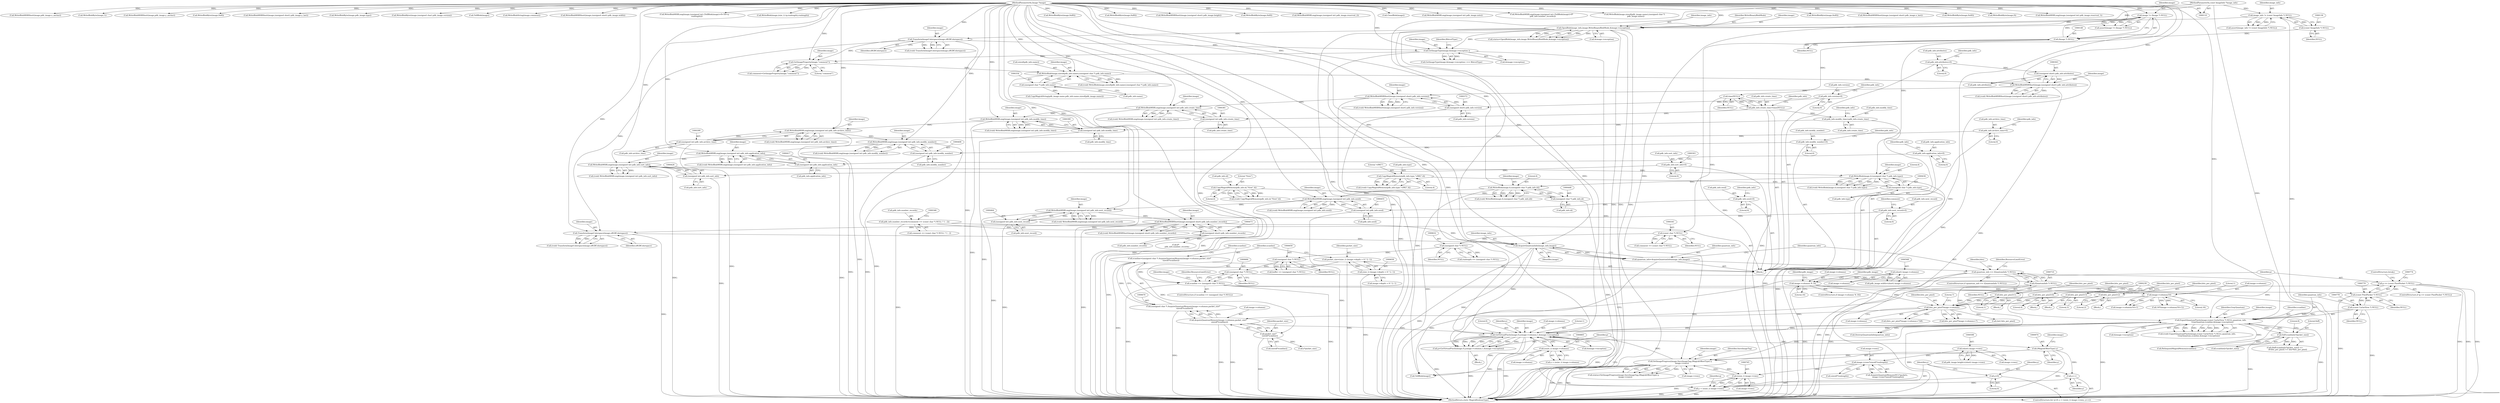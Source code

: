 digraph "0_ImageMagick_10b3823a7619ed22d42764733eb052c4159bc8c1_0@pointer" {
"1000767" [label="(Call,p == (const PixelPacket *) NULL)"];
"1000752" [label="(Call,p=GetVirtualPixels(image,0,y,image->columns,1,&image->exception))"];
"1000754" [label="(Call,GetVirtualPixels(image,0,y,image->columns,1,&image->exception))"];
"1000703" [label="(Call,AcquireQuantumInfo(image_info,image))"];
"1000173" [label="(Call,OpenBlob(image_info,image,WriteBinaryBlobMode,&image->exception))"];
"1000133" [label="(Call,image_info != (const ImageInfo *) NULL)"];
"1000111" [label="(MethodParameterIn,const ImageInfo *image_info)"];
"1000135" [label="(Call,(const ImageInfo *) NULL)"];
"1000145" [label="(Call,image != (Image *) NULL)"];
"1000112" [label="(MethodParameterIn,Image *image)"];
"1000147" [label="(Call,(Image *) NULL)"];
"1000698" [label="(Call,TransformImageColorspace(image,sRGBColorspace))"];
"1000470" [label="(Call,WriteBlobMSBShort(image,(unsigned short) pdb_info.number_records))"];
"1000461" [label="(Call,WriteBlobMSBLong(image,(unsigned int) pdb_info.next_record))"];
"1000452" [label="(Call,WriteBlobMSBLong(image,(unsigned int) pdb_info.seed))"];
"1000442" [label="(Call,WriteBlob(image,4,(unsigned char *) pdb_info.id))"];
"1000432" [label="(Call,WriteBlob(image,4,(unsigned char *) pdb_info.type))"];
"1000423" [label="(Call,WriteBlobMSBLong(image,(unsigned int) pdb_info.sort_info))"];
"1000414" [label="(Call,WriteBlobMSBLong(image,(unsigned int) pdb_info.application_info))"];
"1000405" [label="(Call,WriteBlobMSBLong(image,(unsigned int) pdb_info.modify_number))"];
"1000396" [label="(Call,WriteBlobMSBLong(image,(unsigned int) pdb_info.archive_time))"];
"1000387" [label="(Call,WriteBlobMSBLong(image,(unsigned int) pdb_info.modify_time))"];
"1000378" [label="(Call,WriteBlobMSBLong(image,(unsigned int) pdb_info.create_time))"];
"1000369" [label="(Call,WriteBlobMSBShort(image,(unsigned short) pdb_info.version))"];
"1000360" [label="(Call,WriteBlobMSBShort(image,(unsigned short) pdb_info.attributes))"];
"1000347" [label="(Call,WriteBlob(image,sizeof(pdb_info.name),(unsigned char *) pdb_info.name))"];
"1000330" [label="(Call,GetImageProperty(image,\"comment\"))"];
"1000200" [label="(Call,GetImageType(image,&image->exception ))"];
"1000189" [label="(Call,TransformImageColorspace(image,sRGBColorspace))"];
"1000353" [label="(Call,(unsigned char *) pdb_info.name)"];
"1000362" [label="(Call,(unsigned short) pdb_info.attributes)"];
"1000259" [label="(Call,pdb_info.attributes=0)"];
"1000371" [label="(Call,(unsigned short) pdb_info.version)"];
"1000264" [label="(Call,pdb_info.version=0)"];
"1000380" [label="(Call,(unsigned int) pdb_info.create_time)"];
"1000269" [label="(Call,pdb_info.create_time=time(NULL))"];
"1000273" [label="(Call,time(NULL))"];
"1000389" [label="(Call,(unsigned int) pdb_info.modify_time)"];
"1000275" [label="(Call,pdb_info.modify_time=pdb_info.create_time)"];
"1000398" [label="(Call,(unsigned int) pdb_info.archive_time)"];
"1000282" [label="(Call,pdb_info.archive_time=0)"];
"1000407" [label="(Call,(unsigned int) pdb_info.modify_number)"];
"1000287" [label="(Call,pdb_info.modify_number=0)"];
"1000416" [label="(Call,(unsigned int) pdb_info.application_info)"];
"1000292" [label="(Call,pdb_info.application_info=0)"];
"1000425" [label="(Call,(unsigned int) pdb_info.sort_info)"];
"1000297" [label="(Call,pdb_info.sort_info=0)"];
"1000435" [label="(Call,(unsigned char *) pdb_info.type)"];
"1000304" [label="(Call,CopyMagickMemory(pdb_info.type,\"vIMG\",4))"];
"1000445" [label="(Call,(unsigned char *) pdb_info.id)"];
"1000312" [label="(Call,CopyMagickMemory(pdb_info.id,\"View\",4))"];
"1000454" [label="(Call,(unsigned int) pdb_info.seed)"];
"1000318" [label="(Call,pdb_info.seed=0)"];
"1000463" [label="(Call,(unsigned int) pdb_info.next_record)"];
"1000323" [label="(Call,pdb_info.next_record=0)"];
"1000472" [label="(Call,(unsigned short) pdb_info.number_records)"];
"1000333" [label="(Call,pdb_info.number_records=(comment == (const char *) NULL ? 1 : 2))"];
"1000970" [label="(Call,SetImageProgress(image,SaveImageTag,(MagickOffsetType) y,\n      image->rows))"];
"1000775" [label="(Call,ExportQuantumPixels(image,(const CacheView *) NULL,quantum_info,\n      GrayQuantum,scanline,&image->exception))"];
"1000777" [label="(Call,(const CacheView *) NULL)"];
"1000769" [label="(Call,(const PixelPacket *) NULL)"];
"1000709" [label="(Call,(QuantumInfo *) NULL)"];
"1000683" [label="(Call,(unsigned char *) NULL)"];
"1000649" [label="(Call,(unsigned char *) NULL)"];
"1000631" [label="(Call,(unsigned char *) NULL)"];
"1000340" [label="(Call,(const char *) NULL)"];
"1000707" [label="(Call,quantum_info == (QuantumInfo *) NULL)"];
"1000701" [label="(Call,quantum_info=AcquireQuantumInfo(image_info,image))"];
"1000681" [label="(Call,scanline == (unsigned char *) NULL)"];
"1000667" [label="(Call,scanline=(unsigned char *) AcquireQuantumMemory(image->columns,packet_size*\n     sizeof(*scanline)))"];
"1000669" [label="(Call,(unsigned char *) AcquireQuantumMemory(image->columns,packet_size*\n     sizeof(*scanline)))"];
"1000671" [label="(Call,AcquireQuantumMemory(image->columns,packet_size*\n     sizeof(*scanline)))"];
"1000606" [label="(Call,bits_per_pixel*image->columns)"];
"1000208" [label="(Call,bits_per_pixel=1)"];
"1000235" [label="(Call,bits_per_pixel=4)"];
"1000230" [label="(Call,bits_per_pixel=3)"];
"1000219" [label="(Call,bits_per_pixel=2)"];
"1000587" [label="(Call,image->columns/16)"];
"1000573" [label="(Call,image->columns % 16)"];
"1000567" [label="(Call,(short) image->columns)"];
"1000675" [label="(Call,packet_size*\n     sizeof(*scanline))"];
"1000655" [label="(Call,packet_size=(size_t) (image->depth > 8 ? 2: 1))"];
"1000657" [label="(Call,(size_t) (image->depth > 8 ? 2: 1))"];
"1000816" [label="(Call,0xff-scanline[x*packet_size])"];
"1000973" [label="(Call,(MagickOffsetType) y)"];
"1000744" [label="(Call,(ssize_t) image->rows)"];
"1000621" [label="(Call,image->rows*sizeof(*runlength))"];
"1000597" [label="(Call,(short) image->rows)"];
"1000742" [label="(Call,y < (ssize_t) image->rows)"];
"1000749" [label="(Call,y++)"];
"1000739" [label="(Call,y=0)"];
"1000804" [label="(Call,(ssize_t) image->columns)"];
"1000432" [label="(Call,WriteBlob(image,4,(unsigned char *) pdb_info.type))"];
"1000700" [label="(Identifier,sRGBColorspace)"];
"1000433" [label="(Identifier,image)"];
"1000171" [label="(Call,status=OpenBlob(image_info,image,WriteBinaryBlobMode,&image->exception))"];
"1001076" [label="(Call,WriteBlobByte(image,0x80))"];
"1000588" [label="(Call,image->columns)"];
"1000693" [label="(Identifier,image)"];
"1000387" [label="(Call,WriteBlobMSBLong(image,(unsigned int) pdb_info.modify_time))"];
"1000355" [label="(Call,pdb_info.name)"];
"1000783" [label="(Call,&image->exception)"];
"1001005" [label="(Call,DestroyQuantumInfo(quantum_info))"];
"1000260" [label="(Call,pdb_info.attributes)"];
"1000297" [label="(Call,pdb_info.sort_info=0)"];
"1001016" [label="(Call,8*\n    pdb_info.number_records)"];
"1000820" [label="(Call,x*packet_size)"];
"1000200" [label="(Call,GetImageType(image,&image->exception ))"];
"1001033" [label="(Call,WriteBlobByte(image,0x80))"];
"1000647" [label="(Call,buffer == (unsigned char *) NULL)"];
"1001071" [label="(Call,WriteBlobByte(image,0x6f))"];
"1000815" [label="(Call,(0xff-scanline[x*packet_size]) >>\n          (8-bits_per_pixel) << bits*bits_per_pixel)"];
"1000977" [label="(Identifier,image)"];
"1000743" [label="(Identifier,y)"];
"1000758" [label="(Call,image->columns)"];
"1000274" [label="(Identifier,NULL)"];
"1001151" [label="(Call,WriteBlobMSBLong(image,(unsigned int) pdb_image.reserved_2))"];
"1000137" [label="(Identifier,NULL)"];
"1000629" [label="(Call,runlength == (unsigned char *) NULL)"];
"1000817" [label="(Literal,0xff)"];
"1000273" [label="(Call,time(NULL))"];
"1000435" [label="(Call,(unsigned char *) pdb_info.type)"];
"1000268" [label="(Literal,0)"];
"1000304" [label="(Call,CopyMagickMemory(pdb_info.type,\"vIMG\",4))"];
"1000270" [label="(Call,pdb_info.create_time)"];
"1000284" [label="(Identifier,pdb_info)"];
"1000286" [label="(Literal,0)"];
"1000772" [label="(ControlStructure,break;)"];
"1000376" [label="(Call,(void) WriteBlobMSBLong(image,(unsigned int) pdb_info.create_time))"];
"1000113" [label="(Block,)"];
"1000995" [label="(Call,RelinquishMagickMemory(scanline))"];
"1000236" [label="(Identifier,bits_per_pixel)"];
"1000677" [label="(Call,sizeof(*scanline))"];
"1000283" [label="(Call,pdb_info.archive_time)"];
"1000622" [label="(Call,image->rows)"];
"1000219" [label="(Call,bits_per_pixel=2)"];
"1000741" [label="(Literal,0)"];
"1000699" [label="(Identifier,image)"];
"1000294" [label="(Identifier,pdb_info)"];
"1000370" [label="(Identifier,image)"];
"1000698" [label="(Call,TransformImageColorspace(image,sRGBColorspace))"];
"1000229" [label="(Block,)"];
"1000373" [label="(Call,pdb_info.version)"];
"1000340" [label="(Call,(const char *) NULL)"];
"1000177" [label="(Call,&image->exception)"];
"1000607" [label="(Identifier,bits_per_pixel)"];
"1000231" [label="(Identifier,bits_per_pixel)"];
"1000617" [label="(Call,AcquireQuantumMemory(9UL*packets,\n    image->rows*sizeof(*runlength)))"];
"1000761" [label="(Literal,1)"];
"1001219" [label="(Call,CloseBlob(image))"];
"1000586" [label="(Call,image->columns/16+1)"];
"1000816" [label="(Call,0xff-scanline[x*packet_size])"];
"1000656" [label="(Identifier,packet_size)"];
"1000591" [label="(Literal,16)"];
"1000659" [label="(Call,image->depth > 8 ? 2: 1)"];
"1000208" [label="(Call,bits_per_pixel=1)"];
"1001009" [label="(Call,WriteBlobMSBLong(image,(unsigned int) (TellBlob(image)+8*\n    pdb_info.number_records)))"];
"1000276" [label="(Call,pdb_info.modify_time)"];
"1000232" [label="(Literal,3)"];
"1000282" [label="(Call,pdb_info.archive_time=0)"];
"1000753" [label="(Identifier,p)"];
"1000973" [label="(Call,(MagickOffsetType) y)"];
"1000358" [label="(Call,(void) WriteBlobMSBShort(image,(unsigned short) pdb_info.attributes))"];
"1000418" [label="(Call,pdb_info.application_info)"];
"1000463" [label="(Call,(unsigned int) pdb_info.next_record)"];
"1000771" [label="(Identifier,NULL)"];
"1000756" [label="(Literal,0)"];
"1000379" [label="(Identifier,image)"];
"1000468" [label="(Call,(void) WriteBlobMSBShort(image,(unsigned short) pdb_info.number_records))"];
"1000345" [label="(Call,(void) WriteBlob(image,sizeof(pdb_info.name),(unsigned char *) pdb_info.name))"];
"1000319" [label="(Call,pdb_info.seed)"];
"1000199" [label="(Call,GetImageType(image,&image->exception ) == BilevelType)"];
"1000230" [label="(Call,bits_per_pixel=3)"];
"1001086" [label="(Call,WriteBlob(image,sizeof(pdb_image.name),(unsigned char *)\n    pdb_image.name))"];
"1000781" [label="(Identifier,GrayQuantum)"];
"1001223" [label="(MethodReturn,static MagickBooleanType)"];
"1000569" [label="(Call,image->columns)"];
"1000605" [label="(Call,bits_per_pixel*image->columns+7)"];
"1001183" [label="(Call,WriteBlobMSBShort(image,(unsigned short) pdb_image.height))"];
"1000577" [label="(Literal,16)"];
"1000672" [label="(Call,image->columns)"];
"1000324" [label="(Call,pdb_info.next_record)"];
"1000621" [label="(Call,image->rows*sizeof(*runlength))"];
"1000687" [label="(Identifier,ResourceLimitError)"];
"1000400" [label="(Call,pdb_info.archive_time)"];
"1000327" [label="(Literal,0)"];
"1000440" [label="(Call,(void) WriteBlob(image,4,(unsigned char *) pdb_info.id))"];
"1000302" [label="(Call,(void) CopyMagickMemory(pdb_info.type,\"vIMG\",4))"];
"1000296" [label="(Literal,0)"];
"1001124" [label="(Call,WriteBlobMSBLong(image,(unsigned int) pdb_image.note))"];
"1000461" [label="(Call,WriteBlobMSBLong(image,(unsigned int) pdb_info.next_record))"];
"1000608" [label="(Call,image->columns)"];
"1000742" [label="(Call,y < (ssize_t) image->rows)"];
"1000221" [label="(Literal,2)"];
"1000187" [label="(Call,(void) TransformImageColorspace(image,sRGBColorspace))"];
"1000348" [label="(Identifier,image)"];
"1000968" [label="(Call,status=SetImageProgress(image,SaveImageTag,(MagickOffsetType) y,\n      image->rows))"];
"1001023" [label="(Call,WriteBlobByte(image,0x40))"];
"1000382" [label="(Call,pdb_info.create_time)"];
"1000174" [label="(Identifier,image_info)"];
"1000970" [label="(Call,SetImageProgress(image,SaveImageTag,(MagickOffsetType) y,\n      image->rows))"];
"1000234" [label="(Block,)"];
"1000318" [label="(Call,pdb_info.seed=0)"];
"1000972" [label="(Identifier,SaveImageTag)"];
"1000176" [label="(Identifier,WriteBinaryBlobMode)"];
"1000146" [label="(Identifier,image)"];
"1000708" [label="(Identifier,quantum_info)"];
"1000323" [label="(Call,pdb_info.next_record=0)"];
"1000414" [label="(Call,WriteBlobMSBLong(image,(unsigned int) pdb_info.application_info))"];
"1000474" [label="(Call,pdb_info.number_records)"];
"1000342" [label="(Identifier,NULL)"];
"1000633" [label="(Identifier,NULL)"];
"1000775" [label="(Call,ExportQuantumPixels(image,(const CacheView *) NULL,quantum_info,\n      GrayQuantum,scanline,&image->exception))"];
"1000773" [label="(Call,(void) ExportQuantumPixels(image,(const CacheView *) NULL,quantum_info,\n      GrayQuantum,scanline,&image->exception))"];
"1001133" [label="(Call,WriteBlobMSBShort(image,(unsigned short) pdb_image.x_last))"];
"1000360" [label="(Call,WriteBlobMSBShort(image,(unsigned short) pdb_info.attributes))"];
"1000777" [label="(Call,(const CacheView *) NULL)"];
"1000757" [label="(Identifier,y)"];
"1000416" [label="(Call,(unsigned int) pdb_info.application_info)"];
"1000173" [label="(Call,OpenBlob(image_info,image,WriteBinaryBlobMode,&image->exception))"];
"1000437" [label="(Call,pdb_info.type)"];
"1000299" [label="(Identifier,pdb_info)"];
"1000235" [label="(Call,bits_per_pixel=4)"];
"1000425" [label="(Call,(unsigned int) pdb_info.sort_info)"];
"1000739" [label="(Call,y=0)"];
"1000347" [label="(Call,WriteBlob(image,sizeof(pdb_info.name),(unsigned char *) pdb_info.name))"];
"1001014" [label="(Call,TellBlob(image))"];
"1000472" [label="(Call,(unsigned short) pdb_info.number_records)"];
"1000682" [label="(Identifier,scanline)"];
"1000389" [label="(Call,(unsigned int) pdb_info.modify_time)"];
"1000755" [label="(Identifier,image)"];
"1000316" [label="(Literal,\"View\")"];
"1001066" [label="(Call,WriteBlobByte(image,0x40))"];
"1000685" [label="(Identifier,NULL)"];
"1000430" [label="(Call,(void) WriteBlob(image,4,(unsigned char *) pdb_info.type))"];
"1000804" [label="(Call,(ssize_t) image->columns)"];
"1000572" [label="(ControlStructure,if (image->columns % 16))"];
"1001038" [label="(Call,WriteBlobByte(image,0))"];
"1000364" [label="(Call,pdb_info.attributes)"];
"1000669" [label="(Call,(unsigned char *) AcquireQuantumMemory(image->columns,packet_size*\n     sizeof(*scanline)))"];
"1000818" [label="(Call,scanline[x*packet_size])"];
"1000453" [label="(Identifier,image)"];
"1000444" [label="(Literal,4)"];
"1001115" [label="(Call,WriteBlobMSBLong(image,(unsigned int) pdb_image.reserved_1))"];
"1000398" [label="(Call,(unsigned int) pdb_info.archive_time)"];
"1000279" [label="(Call,pdb_info.create_time)"];
"1000298" [label="(Call,pdb_info.sort_info)"];
"1000702" [label="(Identifier,quantum_info)"];
"1000604" [label="(Call,(bits_per_pixel*image->columns+7)/8)"];
"1000459" [label="(Call,(void) WriteBlobMSBLong(image,(unsigned int) pdb_info.next_record))"];
"1000369" [label="(Call,WriteBlobMSBShort(image,(unsigned short) pdb_info.version))"];
"1000207" [label="(Block,)"];
"1000403" [label="(Call,(void) WriteBlobMSBLong(image,(unsigned int) pdb_info.modify_number))"];
"1000308" [label="(Literal,\"vIMG\")"];
"1000149" [label="(Identifier,NULL)"];
"1000201" [label="(Identifier,image)"];
"1000291" [label="(Literal,0)"];
"1000574" [label="(Call,image->columns)"];
"1000442" [label="(Call,WriteBlob(image,4,(unsigned char *) pdb_info.id))"];
"1000190" [label="(Identifier,image)"];
"1000767" [label="(Call,p == (const PixelPacket *) NULL)"];
"1000191" [label="(Identifier,sRGBColorspace)"];
"1000133" [label="(Call,image_info != (const ImageInfo *) NULL)"];
"1000749" [label="(Call,y++)"];
"1000333" [label="(Call,pdb_info.number_records=(comment == (const char *) NULL ? 1 : 2))"];
"1000683" [label="(Call,(unsigned char *) NULL)"];
"1001160" [label="(Call,WriteBlobMSBShort(image,pdb_image.x_anchor))"];
"1000202" [label="(Call,&image->exception)"];
"1000277" [label="(Identifier,pdb_info)"];
"1000330" [label="(Call,GetImageProperty(image,\"comment\"))"];
"1000825" [label="(Literal,8)"];
"1001081" [label="(Call,WriteBlobByte(image,1))"];
"1000415" [label="(Identifier,image)"];
"1000406" [label="(Identifier,image)"];
"1000218" [label="(Block,)"];
"1001167" [label="(Call,WriteBlobMSBShort(image,pdb_image.y_anchor))"];
"1000301" [label="(Literal,0)"];
"1000611" [label="(Literal,7)"];
"1000328" [label="(Call,comment=GetImageProperty(image,\"comment\"))"];
"1000405" [label="(Call,WriteBlobMSBLong(image,(unsigned int) pdb_info.modify_number))"];
"1001028" [label="(Call,WriteBlobByte(image,0x6f))"];
"1000409" [label="(Call,pdb_info.modify_number)"];
"1000573" [label="(Call,image->columns % 16)"];
"1000971" [label="(Identifier,image)"];
"1000744" [label="(Call,(ssize_t) image->rows)"];
"1000592" [label="(Literal,1)"];
"1000362" [label="(Call,(unsigned short) pdb_info.attributes)"];
"1000716" [label="(Identifier,bits)"];
"1000751" [label="(Block,)"];
"1000696" [label="(Call,(void) TransformImageColorspace(image,sRGBColorspace))"];
"1000676" [label="(Identifier,packet_size)"];
"1000766" [label="(ControlStructure,if (p == (const PixelPacket *) NULL))"];
"1000380" [label="(Call,(unsigned int) pdb_info.create_time)"];
"1000657" [label="(Call,(size_t) (image->depth > 8 ? 2: 1))"];
"1000597" [label="(Call,(short) image->rows)"];
"1001142" [label="(Call,WriteBlobMSBShort(image,(unsigned short) pdb_image.y_last))"];
"1000704" [label="(Identifier,image_info)"];
"1000367" [label="(Call,(void) WriteBlobMSBShort(image,(unsigned short) pdb_info.version))"];
"1000371" [label="(Call,(unsigned short) pdb_info.version)"];
"1000331" [label="(Identifier,image)"];
"1000975" [label="(Identifier,y)"];
"1000720" [label="(Call,(int) bits_per_pixel)"];
"1000470" [label="(Call,WriteBlobMSBShort(image,(unsigned short) pdb_info.number_records))"];
"1000134" [label="(Identifier,image_info)"];
"1000259" [label="(Call,pdb_info.attributes=0)"];
"1001108" [label="(Call,WriteBlobByte(image,pdb_image.type))"];
"1000385" [label="(Call,(void) WriteBlobMSBLong(image,(unsigned int) pdb_info.modify_time))"];
"1000322" [label="(Literal,0)"];
"1001099" [label="(Call,WriteBlobByte(image,(unsigned char) pdb_image.version))"];
"1000447" [label="(Call,pdb_info.id)"];
"1000265" [label="(Call,pdb_info.version)"];
"1000580" [label="(Identifier,pdb_image)"];
"1000421" [label="(Call,(void) WriteBlobMSBLong(image,(unsigned int) pdb_info.sort_info))"];
"1000976" [label="(Call,image->rows)"];
"1000394" [label="(Call,(void) WriteBlobMSBLong(image,(unsigned int) pdb_info.archive_time))"];
"1000443" [label="(Identifier,image)"];
"1000750" [label="(Identifier,y)"];
"1000706" [label="(ControlStructure,if (quantum_info == (QuantumInfo *) NULL))"];
"1000779" [label="(Identifier,NULL)"];
"1000412" [label="(Call,(void) WriteBlobMSBLong(image,(unsigned int) pdb_info.application_info))"];
"1000332" [label="(Literal,\"comment\")"];
"1000667" [label="(Call,scanline=(unsigned char *) AcquireQuantumMemory(image->columns,packet_size*\n     sizeof(*scanline)))"];
"1000112" [label="(MethodParameterIn,Image *image)"];
"1000705" [label="(Identifier,image)"];
"1000595" [label="(Identifier,pdb_image)"];
"1000424" [label="(Identifier,image)"];
"1000391" [label="(Call,pdb_info.modify_time)"];
"1000397" [label="(Identifier,image)"];
"1000111" [label="(MethodParameterIn,const ImageInfo *image_info)"];
"1000206" [label="(Identifier,BilevelType)"];
"1000135" [label="(Call,(const ImageInfo *) NULL)"];
"1000325" [label="(Identifier,pdb_info)"];
"1000456" [label="(Call,pdb_info.seed)"];
"1000651" [label="(Identifier,NULL)"];
"1000312" [label="(Call,CopyMagickMemory(pdb_info.id,\"View\",4))"];
"1000985" [label="(Identifier,q)"];
"1000462" [label="(Identifier,image)"];
"1000317" [label="(Literal,4)"];
"1000806" [label="(Call,image->columns)"];
"1001055" [label="(Call,TellBlob(image))"];
"1000264" [label="(Call,pdb_info.version=0)"];
"1000746" [label="(Call,image->rows)"];
"1000655" [label="(Call,packet_size=(size_t) (image->depth > 8 ? 2: 1))"];
"1000407" [label="(Call,(unsigned int) pdb_info.modify_number)"];
"1000310" [label="(Call,(void) CopyMagickMemory(pdb_info.id,\"View\",4))"];
"1000711" [label="(Identifier,NULL)"];
"1000709" [label="(Call,(QuantumInfo *) NULL)"];
"1000263" [label="(Literal,0)"];
"1000220" [label="(Identifier,bits_per_pixel)"];
"1000625" [label="(Call,sizeof(*runlength))"];
"1000802" [label="(Call,x < (ssize_t) image->columns)"];
"1000776" [label="(Identifier,image)"];
"1000649" [label="(Call,(unsigned char *) NULL)"];
"1000287" [label="(Call,pdb_info.modify_number=0)"];
"1000606" [label="(Call,bits_per_pixel*image->columns)"];
"1000353" [label="(Call,(unsigned char *) pdb_info.name)"];
"1000782" [label="(Identifier,scanline)"];
"1000269" [label="(Call,pdb_info.create_time=time(NULL))"];
"1000479" [label="(Call,CopyMagickString(pdb_image.name,pdb_info.name,sizeof(pdb_image.name)))"];
"1000780" [label="(Identifier,quantum_info)"];
"1000210" [label="(Literal,1)"];
"1000454" [label="(Call,(unsigned int) pdb_info.seed)"];
"1000338" [label="(Call,comment == (const char *) NULL)"];
"1001214" [label="(Call,WriteBlobString(image,comment))"];
"1000668" [label="(Identifier,scanline)"];
"1000434" [label="(Literal,4)"];
"1000584" [label="(Call,16*(image->columns/16+1))"];
"1000471" [label="(Identifier,image)"];
"1000427" [label="(Call,pdb_info.sort_info)"];
"1000361" [label="(Identifier,image)"];
"1000288" [label="(Call,pdb_info.modify_number)"];
"1000452" [label="(Call,WriteBlobMSBLong(image,(unsigned int) pdb_info.seed))"];
"1000147" [label="(Call,(Image *) NULL)"];
"1000450" [label="(Call,(void) WriteBlobMSBLong(image,(unsigned int) pdb_info.seed))"];
"1000349" [label="(Call,sizeof(pdb_info.name))"];
"1000175" [label="(Identifier,image)"];
"1001174" [label="(Call,WriteBlobMSBShort(image,(unsigned short) pdb_image.width))"];
"1000563" [label="(Call,pdb_image.width=(short) image->columns)"];
"1000762" [label="(Call,&image->exception)"];
"1000266" [label="(Identifier,pdb_info)"];
"1000292" [label="(Call,pdb_info.application_info=0)"];
"1000754" [label="(Call,GetVirtualPixels(image,0,y,image->columns,1,&image->exception))"];
"1000275" [label="(Call,pdb_info.modify_time=pdb_info.create_time)"];
"1000713" [label="(Identifier,ResourceLimitError)"];
"1000337" [label="(Call,comment == (const char *) NULL ? 1 : 2)"];
"1000680" [label="(ControlStructure,if (scanline == (unsigned char *) NULL))"];
"1000768" [label="(Identifier,p)"];
"1000423" [label="(Call,WriteBlobMSBLong(image,(unsigned int) pdb_info.sort_info))"];
"1000334" [label="(Call,pdb_info.number_records)"];
"1000309" [label="(Literal,4)"];
"1000144" [label="(Call,assert(image != (Image *) NULL))"];
"1000587" [label="(Call,image->columns/16)"];
"1000740" [label="(Identifier,y)"];
"1000289" [label="(Identifier,pdb_info)"];
"1000305" [label="(Call,pdb_info.type)"];
"1000752" [label="(Call,p=GetVirtualPixels(image,0,y,image->columns,1,&image->exception))"];
"1001050" [label="(Call,WriteBlobMSBLong(image,(unsigned int) (TellBlob(image)+8+58+q-\n        runlength)))"];
"1000132" [label="(Call,assert(image_info != (const ImageInfo *) NULL))"];
"1000769" [label="(Call,(const PixelPacket *) NULL)"];
"1000707" [label="(Call,quantum_info == (QuantumInfo *) NULL)"];
"1000271" [label="(Identifier,pdb_info)"];
"1000593" [label="(Call,pdb_image.height=(short) image->rows)"];
"1000703" [label="(Call,AcquireQuantumInfo(image_info,image))"];
"1000209" [label="(Identifier,bits_per_pixel)"];
"1000237" [label="(Literal,4)"];
"1000445" [label="(Call,(unsigned char *) pdb_info.id)"];
"1000145" [label="(Call,image != (Image *) NULL)"];
"1000631" [label="(Call,(unsigned char *) NULL)"];
"1000465" [label="(Call,pdb_info.next_record)"];
"1000681" [label="(Call,scanline == (unsigned char *) NULL)"];
"1000599" [label="(Call,image->rows)"];
"1000567" [label="(Call,(short) image->columns)"];
"1000329" [label="(Identifier,comment)"];
"1000189" [label="(Call,TransformImageColorspace(image,sRGBColorspace))"];
"1001192" [label="(Call,WriteBlob(image,(size_t) (q-runlength),runlength))"];
"1000396" [label="(Call,WriteBlobMSBLong(image,(unsigned int) pdb_info.archive_time))"];
"1000388" [label="(Identifier,image)"];
"1000313" [label="(Call,pdb_info.id)"];
"1000671" [label="(Call,AcquireQuantumMemory(image->columns,packet_size*\n     sizeof(*scanline)))"];
"1000293" [label="(Call,pdb_info.application_info)"];
"1000378" [label="(Call,WriteBlobMSBLong(image,(unsigned int) pdb_info.create_time))"];
"1000701" [label="(Call,quantum_info=AcquireQuantumInfo(image_info,image))"];
"1000738" [label="(ControlStructure,for (y=0; y < (ssize_t) image->rows; y++))"];
"1000675" [label="(Call,packet_size*\n     sizeof(*scanline))"];
"1000767" -> "1000766"  [label="AST: "];
"1000767" -> "1000769"  [label="CFG: "];
"1000768" -> "1000767"  [label="AST: "];
"1000769" -> "1000767"  [label="AST: "];
"1000772" -> "1000767"  [label="CFG: "];
"1000774" -> "1000767"  [label="CFG: "];
"1000767" -> "1001223"  [label="DDG: "];
"1000767" -> "1001223"  [label="DDG: "];
"1000767" -> "1001223"  [label="DDG: "];
"1000752" -> "1000767"  [label="DDG: "];
"1000769" -> "1000767"  [label="DDG: "];
"1000752" -> "1000751"  [label="AST: "];
"1000752" -> "1000754"  [label="CFG: "];
"1000753" -> "1000752"  [label="AST: "];
"1000754" -> "1000752"  [label="AST: "];
"1000768" -> "1000752"  [label="CFG: "];
"1000752" -> "1001223"  [label="DDG: "];
"1000754" -> "1000752"  [label="DDG: "];
"1000754" -> "1000752"  [label="DDG: "];
"1000754" -> "1000752"  [label="DDG: "];
"1000754" -> "1000752"  [label="DDG: "];
"1000754" -> "1000752"  [label="DDG: "];
"1000754" -> "1000752"  [label="DDG: "];
"1000754" -> "1000762"  [label="CFG: "];
"1000755" -> "1000754"  [label="AST: "];
"1000756" -> "1000754"  [label="AST: "];
"1000757" -> "1000754"  [label="AST: "];
"1000758" -> "1000754"  [label="AST: "];
"1000761" -> "1000754"  [label="AST: "];
"1000762" -> "1000754"  [label="AST: "];
"1000754" -> "1001223"  [label="DDG: "];
"1000754" -> "1001223"  [label="DDG: "];
"1000754" -> "1001223"  [label="DDG: "];
"1000703" -> "1000754"  [label="DDG: "];
"1000970" -> "1000754"  [label="DDG: "];
"1000112" -> "1000754"  [label="DDG: "];
"1000742" -> "1000754"  [label="DDG: "];
"1000804" -> "1000754"  [label="DDG: "];
"1000671" -> "1000754"  [label="DDG: "];
"1000775" -> "1000754"  [label="DDG: "];
"1000173" -> "1000754"  [label="DDG: "];
"1000200" -> "1000754"  [label="DDG: "];
"1000754" -> "1000775"  [label="DDG: "];
"1000754" -> "1000775"  [label="DDG: "];
"1000754" -> "1000804"  [label="DDG: "];
"1000754" -> "1000973"  [label="DDG: "];
"1000754" -> "1001014"  [label="DDG: "];
"1000703" -> "1000701"  [label="AST: "];
"1000703" -> "1000705"  [label="CFG: "];
"1000704" -> "1000703"  [label="AST: "];
"1000705" -> "1000703"  [label="AST: "];
"1000701" -> "1000703"  [label="CFG: "];
"1000703" -> "1001223"  [label="DDG: "];
"1000703" -> "1000701"  [label="DDG: "];
"1000703" -> "1000701"  [label="DDG: "];
"1000173" -> "1000703"  [label="DDG: "];
"1000111" -> "1000703"  [label="DDG: "];
"1000698" -> "1000703"  [label="DDG: "];
"1000470" -> "1000703"  [label="DDG: "];
"1000112" -> "1000703"  [label="DDG: "];
"1000703" -> "1001014"  [label="DDG: "];
"1000173" -> "1000171"  [label="AST: "];
"1000173" -> "1000177"  [label="CFG: "];
"1000174" -> "1000173"  [label="AST: "];
"1000175" -> "1000173"  [label="AST: "];
"1000176" -> "1000173"  [label="AST: "];
"1000177" -> "1000173"  [label="AST: "];
"1000171" -> "1000173"  [label="CFG: "];
"1000173" -> "1001223"  [label="DDG: "];
"1000173" -> "1001223"  [label="DDG: "];
"1000173" -> "1001223"  [label="DDG: "];
"1000173" -> "1001223"  [label="DDG: "];
"1000173" -> "1000171"  [label="DDG: "];
"1000173" -> "1000171"  [label="DDG: "];
"1000173" -> "1000171"  [label="DDG: "];
"1000173" -> "1000171"  [label="DDG: "];
"1000133" -> "1000173"  [label="DDG: "];
"1000111" -> "1000173"  [label="DDG: "];
"1000145" -> "1000173"  [label="DDG: "];
"1000112" -> "1000173"  [label="DDG: "];
"1000173" -> "1000189"  [label="DDG: "];
"1000173" -> "1000200"  [label="DDG: "];
"1000133" -> "1000132"  [label="AST: "];
"1000133" -> "1000135"  [label="CFG: "];
"1000134" -> "1000133"  [label="AST: "];
"1000135" -> "1000133"  [label="AST: "];
"1000132" -> "1000133"  [label="CFG: "];
"1000133" -> "1001223"  [label="DDG: "];
"1000133" -> "1000132"  [label="DDG: "];
"1000133" -> "1000132"  [label="DDG: "];
"1000111" -> "1000133"  [label="DDG: "];
"1000135" -> "1000133"  [label="DDG: "];
"1000111" -> "1000110"  [label="AST: "];
"1000111" -> "1001223"  [label="DDG: "];
"1000135" -> "1000137"  [label="CFG: "];
"1000136" -> "1000135"  [label="AST: "];
"1000137" -> "1000135"  [label="AST: "];
"1000135" -> "1000147"  [label="DDG: "];
"1000145" -> "1000144"  [label="AST: "];
"1000145" -> "1000147"  [label="CFG: "];
"1000146" -> "1000145"  [label="AST: "];
"1000147" -> "1000145"  [label="AST: "];
"1000144" -> "1000145"  [label="CFG: "];
"1000145" -> "1001223"  [label="DDG: "];
"1000145" -> "1000144"  [label="DDG: "];
"1000145" -> "1000144"  [label="DDG: "];
"1000112" -> "1000145"  [label="DDG: "];
"1000147" -> "1000145"  [label="DDG: "];
"1000112" -> "1000110"  [label="AST: "];
"1000112" -> "1001223"  [label="DDG: "];
"1000112" -> "1000189"  [label="DDG: "];
"1000112" -> "1000200"  [label="DDG: "];
"1000112" -> "1000330"  [label="DDG: "];
"1000112" -> "1000347"  [label="DDG: "];
"1000112" -> "1000360"  [label="DDG: "];
"1000112" -> "1000369"  [label="DDG: "];
"1000112" -> "1000378"  [label="DDG: "];
"1000112" -> "1000387"  [label="DDG: "];
"1000112" -> "1000396"  [label="DDG: "];
"1000112" -> "1000405"  [label="DDG: "];
"1000112" -> "1000414"  [label="DDG: "];
"1000112" -> "1000423"  [label="DDG: "];
"1000112" -> "1000432"  [label="DDG: "];
"1000112" -> "1000442"  [label="DDG: "];
"1000112" -> "1000452"  [label="DDG: "];
"1000112" -> "1000461"  [label="DDG: "];
"1000112" -> "1000470"  [label="DDG: "];
"1000112" -> "1000698"  [label="DDG: "];
"1000112" -> "1000775"  [label="DDG: "];
"1000112" -> "1000970"  [label="DDG: "];
"1000112" -> "1001009"  [label="DDG: "];
"1000112" -> "1001014"  [label="DDG: "];
"1000112" -> "1001023"  [label="DDG: "];
"1000112" -> "1001028"  [label="DDG: "];
"1000112" -> "1001033"  [label="DDG: "];
"1000112" -> "1001038"  [label="DDG: "];
"1000112" -> "1001050"  [label="DDG: "];
"1000112" -> "1001055"  [label="DDG: "];
"1000112" -> "1001066"  [label="DDG: "];
"1000112" -> "1001071"  [label="DDG: "];
"1000112" -> "1001076"  [label="DDG: "];
"1000112" -> "1001081"  [label="DDG: "];
"1000112" -> "1001086"  [label="DDG: "];
"1000112" -> "1001099"  [label="DDG: "];
"1000112" -> "1001108"  [label="DDG: "];
"1000112" -> "1001115"  [label="DDG: "];
"1000112" -> "1001124"  [label="DDG: "];
"1000112" -> "1001133"  [label="DDG: "];
"1000112" -> "1001142"  [label="DDG: "];
"1000112" -> "1001151"  [label="DDG: "];
"1000112" -> "1001160"  [label="DDG: "];
"1000112" -> "1001167"  [label="DDG: "];
"1000112" -> "1001174"  [label="DDG: "];
"1000112" -> "1001183"  [label="DDG: "];
"1000112" -> "1001192"  [label="DDG: "];
"1000112" -> "1001214"  [label="DDG: "];
"1000112" -> "1001219"  [label="DDG: "];
"1000147" -> "1000149"  [label="CFG: "];
"1000148" -> "1000147"  [label="AST: "];
"1000149" -> "1000147"  [label="AST: "];
"1000147" -> "1001223"  [label="DDG: "];
"1000147" -> "1000273"  [label="DDG: "];
"1000698" -> "1000696"  [label="AST: "];
"1000698" -> "1000700"  [label="CFG: "];
"1000699" -> "1000698"  [label="AST: "];
"1000700" -> "1000698"  [label="AST: "];
"1000696" -> "1000698"  [label="CFG: "];
"1000698" -> "1001223"  [label="DDG: "];
"1000698" -> "1000696"  [label="DDG: "];
"1000698" -> "1000696"  [label="DDG: "];
"1000470" -> "1000698"  [label="DDG: "];
"1000189" -> "1000698"  [label="DDG: "];
"1000470" -> "1000468"  [label="AST: "];
"1000470" -> "1000472"  [label="CFG: "];
"1000471" -> "1000470"  [label="AST: "];
"1000472" -> "1000470"  [label="AST: "];
"1000468" -> "1000470"  [label="CFG: "];
"1000470" -> "1001223"  [label="DDG: "];
"1000470" -> "1000468"  [label="DDG: "];
"1000470" -> "1000468"  [label="DDG: "];
"1000461" -> "1000470"  [label="DDG: "];
"1000472" -> "1000470"  [label="DDG: "];
"1000461" -> "1000459"  [label="AST: "];
"1000461" -> "1000463"  [label="CFG: "];
"1000462" -> "1000461"  [label="AST: "];
"1000463" -> "1000461"  [label="AST: "];
"1000459" -> "1000461"  [label="CFG: "];
"1000461" -> "1001223"  [label="DDG: "];
"1000461" -> "1000459"  [label="DDG: "];
"1000461" -> "1000459"  [label="DDG: "];
"1000452" -> "1000461"  [label="DDG: "];
"1000463" -> "1000461"  [label="DDG: "];
"1000452" -> "1000450"  [label="AST: "];
"1000452" -> "1000454"  [label="CFG: "];
"1000453" -> "1000452"  [label="AST: "];
"1000454" -> "1000452"  [label="AST: "];
"1000450" -> "1000452"  [label="CFG: "];
"1000452" -> "1001223"  [label="DDG: "];
"1000452" -> "1000450"  [label="DDG: "];
"1000452" -> "1000450"  [label="DDG: "];
"1000442" -> "1000452"  [label="DDG: "];
"1000454" -> "1000452"  [label="DDG: "];
"1000442" -> "1000440"  [label="AST: "];
"1000442" -> "1000445"  [label="CFG: "];
"1000443" -> "1000442"  [label="AST: "];
"1000444" -> "1000442"  [label="AST: "];
"1000445" -> "1000442"  [label="AST: "];
"1000440" -> "1000442"  [label="CFG: "];
"1000442" -> "1001223"  [label="DDG: "];
"1000442" -> "1000440"  [label="DDG: "];
"1000442" -> "1000440"  [label="DDG: "];
"1000442" -> "1000440"  [label="DDG: "];
"1000432" -> "1000442"  [label="DDG: "];
"1000445" -> "1000442"  [label="DDG: "];
"1000432" -> "1000430"  [label="AST: "];
"1000432" -> "1000435"  [label="CFG: "];
"1000433" -> "1000432"  [label="AST: "];
"1000434" -> "1000432"  [label="AST: "];
"1000435" -> "1000432"  [label="AST: "];
"1000430" -> "1000432"  [label="CFG: "];
"1000432" -> "1001223"  [label="DDG: "];
"1000432" -> "1000430"  [label="DDG: "];
"1000432" -> "1000430"  [label="DDG: "];
"1000432" -> "1000430"  [label="DDG: "];
"1000423" -> "1000432"  [label="DDG: "];
"1000435" -> "1000432"  [label="DDG: "];
"1000423" -> "1000421"  [label="AST: "];
"1000423" -> "1000425"  [label="CFG: "];
"1000424" -> "1000423"  [label="AST: "];
"1000425" -> "1000423"  [label="AST: "];
"1000421" -> "1000423"  [label="CFG: "];
"1000423" -> "1001223"  [label="DDG: "];
"1000423" -> "1000421"  [label="DDG: "];
"1000423" -> "1000421"  [label="DDG: "];
"1000414" -> "1000423"  [label="DDG: "];
"1000425" -> "1000423"  [label="DDG: "];
"1000414" -> "1000412"  [label="AST: "];
"1000414" -> "1000416"  [label="CFG: "];
"1000415" -> "1000414"  [label="AST: "];
"1000416" -> "1000414"  [label="AST: "];
"1000412" -> "1000414"  [label="CFG: "];
"1000414" -> "1001223"  [label="DDG: "];
"1000414" -> "1000412"  [label="DDG: "];
"1000414" -> "1000412"  [label="DDG: "];
"1000405" -> "1000414"  [label="DDG: "];
"1000416" -> "1000414"  [label="DDG: "];
"1000405" -> "1000403"  [label="AST: "];
"1000405" -> "1000407"  [label="CFG: "];
"1000406" -> "1000405"  [label="AST: "];
"1000407" -> "1000405"  [label="AST: "];
"1000403" -> "1000405"  [label="CFG: "];
"1000405" -> "1001223"  [label="DDG: "];
"1000405" -> "1000403"  [label="DDG: "];
"1000405" -> "1000403"  [label="DDG: "];
"1000396" -> "1000405"  [label="DDG: "];
"1000407" -> "1000405"  [label="DDG: "];
"1000396" -> "1000394"  [label="AST: "];
"1000396" -> "1000398"  [label="CFG: "];
"1000397" -> "1000396"  [label="AST: "];
"1000398" -> "1000396"  [label="AST: "];
"1000394" -> "1000396"  [label="CFG: "];
"1000396" -> "1001223"  [label="DDG: "];
"1000396" -> "1000394"  [label="DDG: "];
"1000396" -> "1000394"  [label="DDG: "];
"1000387" -> "1000396"  [label="DDG: "];
"1000398" -> "1000396"  [label="DDG: "];
"1000387" -> "1000385"  [label="AST: "];
"1000387" -> "1000389"  [label="CFG: "];
"1000388" -> "1000387"  [label="AST: "];
"1000389" -> "1000387"  [label="AST: "];
"1000385" -> "1000387"  [label="CFG: "];
"1000387" -> "1001223"  [label="DDG: "];
"1000387" -> "1000385"  [label="DDG: "];
"1000387" -> "1000385"  [label="DDG: "];
"1000378" -> "1000387"  [label="DDG: "];
"1000389" -> "1000387"  [label="DDG: "];
"1000378" -> "1000376"  [label="AST: "];
"1000378" -> "1000380"  [label="CFG: "];
"1000379" -> "1000378"  [label="AST: "];
"1000380" -> "1000378"  [label="AST: "];
"1000376" -> "1000378"  [label="CFG: "];
"1000378" -> "1001223"  [label="DDG: "];
"1000378" -> "1000376"  [label="DDG: "];
"1000378" -> "1000376"  [label="DDG: "];
"1000369" -> "1000378"  [label="DDG: "];
"1000380" -> "1000378"  [label="DDG: "];
"1000369" -> "1000367"  [label="AST: "];
"1000369" -> "1000371"  [label="CFG: "];
"1000370" -> "1000369"  [label="AST: "];
"1000371" -> "1000369"  [label="AST: "];
"1000367" -> "1000369"  [label="CFG: "];
"1000369" -> "1001223"  [label="DDG: "];
"1000369" -> "1000367"  [label="DDG: "];
"1000369" -> "1000367"  [label="DDG: "];
"1000360" -> "1000369"  [label="DDG: "];
"1000371" -> "1000369"  [label="DDG: "];
"1000360" -> "1000358"  [label="AST: "];
"1000360" -> "1000362"  [label="CFG: "];
"1000361" -> "1000360"  [label="AST: "];
"1000362" -> "1000360"  [label="AST: "];
"1000358" -> "1000360"  [label="CFG: "];
"1000360" -> "1001223"  [label="DDG: "];
"1000360" -> "1000358"  [label="DDG: "];
"1000360" -> "1000358"  [label="DDG: "];
"1000347" -> "1000360"  [label="DDG: "];
"1000362" -> "1000360"  [label="DDG: "];
"1000347" -> "1000345"  [label="AST: "];
"1000347" -> "1000353"  [label="CFG: "];
"1000348" -> "1000347"  [label="AST: "];
"1000349" -> "1000347"  [label="AST: "];
"1000353" -> "1000347"  [label="AST: "];
"1000345" -> "1000347"  [label="CFG: "];
"1000347" -> "1001223"  [label="DDG: "];
"1000347" -> "1000345"  [label="DDG: "];
"1000347" -> "1000345"  [label="DDG: "];
"1000330" -> "1000347"  [label="DDG: "];
"1000353" -> "1000347"  [label="DDG: "];
"1000330" -> "1000328"  [label="AST: "];
"1000330" -> "1000332"  [label="CFG: "];
"1000331" -> "1000330"  [label="AST: "];
"1000332" -> "1000330"  [label="AST: "];
"1000328" -> "1000330"  [label="CFG: "];
"1000330" -> "1000328"  [label="DDG: "];
"1000330" -> "1000328"  [label="DDG: "];
"1000200" -> "1000330"  [label="DDG: "];
"1000189" -> "1000330"  [label="DDG: "];
"1000200" -> "1000199"  [label="AST: "];
"1000200" -> "1000202"  [label="CFG: "];
"1000201" -> "1000200"  [label="AST: "];
"1000202" -> "1000200"  [label="AST: "];
"1000206" -> "1000200"  [label="CFG: "];
"1000200" -> "1001223"  [label="DDG: "];
"1000200" -> "1000199"  [label="DDG: "];
"1000200" -> "1000199"  [label="DDG: "];
"1000189" -> "1000200"  [label="DDG: "];
"1000189" -> "1000187"  [label="AST: "];
"1000189" -> "1000191"  [label="CFG: "];
"1000190" -> "1000189"  [label="AST: "];
"1000191" -> "1000189"  [label="AST: "];
"1000187" -> "1000189"  [label="CFG: "];
"1000189" -> "1001223"  [label="DDG: "];
"1000189" -> "1000187"  [label="DDG: "];
"1000189" -> "1000187"  [label="DDG: "];
"1000353" -> "1000355"  [label="CFG: "];
"1000354" -> "1000353"  [label="AST: "];
"1000355" -> "1000353"  [label="AST: "];
"1000353" -> "1000479"  [label="DDG: "];
"1000362" -> "1000364"  [label="CFG: "];
"1000363" -> "1000362"  [label="AST: "];
"1000364" -> "1000362"  [label="AST: "];
"1000362" -> "1001223"  [label="DDG: "];
"1000259" -> "1000362"  [label="DDG: "];
"1000259" -> "1000113"  [label="AST: "];
"1000259" -> "1000263"  [label="CFG: "];
"1000260" -> "1000259"  [label="AST: "];
"1000263" -> "1000259"  [label="AST: "];
"1000266" -> "1000259"  [label="CFG: "];
"1000371" -> "1000373"  [label="CFG: "];
"1000372" -> "1000371"  [label="AST: "];
"1000373" -> "1000371"  [label="AST: "];
"1000371" -> "1001223"  [label="DDG: "];
"1000264" -> "1000371"  [label="DDG: "];
"1000264" -> "1000113"  [label="AST: "];
"1000264" -> "1000268"  [label="CFG: "];
"1000265" -> "1000264"  [label="AST: "];
"1000268" -> "1000264"  [label="AST: "];
"1000271" -> "1000264"  [label="CFG: "];
"1000380" -> "1000382"  [label="CFG: "];
"1000381" -> "1000380"  [label="AST: "];
"1000382" -> "1000380"  [label="AST: "];
"1000380" -> "1001223"  [label="DDG: "];
"1000269" -> "1000380"  [label="DDG: "];
"1000269" -> "1000113"  [label="AST: "];
"1000269" -> "1000273"  [label="CFG: "];
"1000270" -> "1000269"  [label="AST: "];
"1000273" -> "1000269"  [label="AST: "];
"1000277" -> "1000269"  [label="CFG: "];
"1000269" -> "1001223"  [label="DDG: "];
"1000273" -> "1000269"  [label="DDG: "];
"1000269" -> "1000275"  [label="DDG: "];
"1000273" -> "1000274"  [label="CFG: "];
"1000274" -> "1000273"  [label="AST: "];
"1000273" -> "1000340"  [label="DDG: "];
"1000389" -> "1000391"  [label="CFG: "];
"1000390" -> "1000389"  [label="AST: "];
"1000391" -> "1000389"  [label="AST: "];
"1000389" -> "1001223"  [label="DDG: "];
"1000275" -> "1000389"  [label="DDG: "];
"1000275" -> "1000113"  [label="AST: "];
"1000275" -> "1000279"  [label="CFG: "];
"1000276" -> "1000275"  [label="AST: "];
"1000279" -> "1000275"  [label="AST: "];
"1000284" -> "1000275"  [label="CFG: "];
"1000398" -> "1000400"  [label="CFG: "];
"1000399" -> "1000398"  [label="AST: "];
"1000400" -> "1000398"  [label="AST: "];
"1000398" -> "1001223"  [label="DDG: "];
"1000282" -> "1000398"  [label="DDG: "];
"1000282" -> "1000113"  [label="AST: "];
"1000282" -> "1000286"  [label="CFG: "];
"1000283" -> "1000282"  [label="AST: "];
"1000286" -> "1000282"  [label="AST: "];
"1000289" -> "1000282"  [label="CFG: "];
"1000407" -> "1000409"  [label="CFG: "];
"1000408" -> "1000407"  [label="AST: "];
"1000409" -> "1000407"  [label="AST: "];
"1000407" -> "1001223"  [label="DDG: "];
"1000287" -> "1000407"  [label="DDG: "];
"1000287" -> "1000113"  [label="AST: "];
"1000287" -> "1000291"  [label="CFG: "];
"1000288" -> "1000287"  [label="AST: "];
"1000291" -> "1000287"  [label="AST: "];
"1000294" -> "1000287"  [label="CFG: "];
"1000416" -> "1000418"  [label="CFG: "];
"1000417" -> "1000416"  [label="AST: "];
"1000418" -> "1000416"  [label="AST: "];
"1000416" -> "1001223"  [label="DDG: "];
"1000292" -> "1000416"  [label="DDG: "];
"1000292" -> "1000113"  [label="AST: "];
"1000292" -> "1000296"  [label="CFG: "];
"1000293" -> "1000292"  [label="AST: "];
"1000296" -> "1000292"  [label="AST: "];
"1000299" -> "1000292"  [label="CFG: "];
"1000425" -> "1000427"  [label="CFG: "];
"1000426" -> "1000425"  [label="AST: "];
"1000427" -> "1000425"  [label="AST: "];
"1000425" -> "1001223"  [label="DDG: "];
"1000297" -> "1000425"  [label="DDG: "];
"1000297" -> "1000113"  [label="AST: "];
"1000297" -> "1000301"  [label="CFG: "];
"1000298" -> "1000297"  [label="AST: "];
"1000301" -> "1000297"  [label="AST: "];
"1000303" -> "1000297"  [label="CFG: "];
"1000435" -> "1000437"  [label="CFG: "];
"1000436" -> "1000435"  [label="AST: "];
"1000437" -> "1000435"  [label="AST: "];
"1000435" -> "1001223"  [label="DDG: "];
"1000304" -> "1000435"  [label="DDG: "];
"1000304" -> "1000302"  [label="AST: "];
"1000304" -> "1000309"  [label="CFG: "];
"1000305" -> "1000304"  [label="AST: "];
"1000308" -> "1000304"  [label="AST: "];
"1000309" -> "1000304"  [label="AST: "];
"1000302" -> "1000304"  [label="CFG: "];
"1000304" -> "1000302"  [label="DDG: "];
"1000304" -> "1000302"  [label="DDG: "];
"1000304" -> "1000302"  [label="DDG: "];
"1000445" -> "1000447"  [label="CFG: "];
"1000446" -> "1000445"  [label="AST: "];
"1000447" -> "1000445"  [label="AST: "];
"1000445" -> "1001223"  [label="DDG: "];
"1000312" -> "1000445"  [label="DDG: "];
"1000312" -> "1000310"  [label="AST: "];
"1000312" -> "1000317"  [label="CFG: "];
"1000313" -> "1000312"  [label="AST: "];
"1000316" -> "1000312"  [label="AST: "];
"1000317" -> "1000312"  [label="AST: "];
"1000310" -> "1000312"  [label="CFG: "];
"1000312" -> "1000310"  [label="DDG: "];
"1000312" -> "1000310"  [label="DDG: "];
"1000312" -> "1000310"  [label="DDG: "];
"1000454" -> "1000456"  [label="CFG: "];
"1000455" -> "1000454"  [label="AST: "];
"1000456" -> "1000454"  [label="AST: "];
"1000454" -> "1001223"  [label="DDG: "];
"1000318" -> "1000454"  [label="DDG: "];
"1000318" -> "1000113"  [label="AST: "];
"1000318" -> "1000322"  [label="CFG: "];
"1000319" -> "1000318"  [label="AST: "];
"1000322" -> "1000318"  [label="AST: "];
"1000325" -> "1000318"  [label="CFG: "];
"1000463" -> "1000465"  [label="CFG: "];
"1000464" -> "1000463"  [label="AST: "];
"1000465" -> "1000463"  [label="AST: "];
"1000463" -> "1001223"  [label="DDG: "];
"1000323" -> "1000463"  [label="DDG: "];
"1000323" -> "1000113"  [label="AST: "];
"1000323" -> "1000327"  [label="CFG: "];
"1000324" -> "1000323"  [label="AST: "];
"1000327" -> "1000323"  [label="AST: "];
"1000329" -> "1000323"  [label="CFG: "];
"1000472" -> "1000474"  [label="CFG: "];
"1000473" -> "1000472"  [label="AST: "];
"1000474" -> "1000472"  [label="AST: "];
"1000333" -> "1000472"  [label="DDG: "];
"1000472" -> "1001016"  [label="DDG: "];
"1000333" -> "1000113"  [label="AST: "];
"1000333" -> "1000337"  [label="CFG: "];
"1000334" -> "1000333"  [label="AST: "];
"1000337" -> "1000333"  [label="AST: "];
"1000346" -> "1000333"  [label="CFG: "];
"1000333" -> "1001223"  [label="DDG: "];
"1000970" -> "1000968"  [label="AST: "];
"1000970" -> "1000976"  [label="CFG: "];
"1000971" -> "1000970"  [label="AST: "];
"1000972" -> "1000970"  [label="AST: "];
"1000973" -> "1000970"  [label="AST: "];
"1000976" -> "1000970"  [label="AST: "];
"1000968" -> "1000970"  [label="CFG: "];
"1000970" -> "1001223"  [label="DDG: "];
"1000970" -> "1001223"  [label="DDG: "];
"1000970" -> "1001223"  [label="DDG: "];
"1000970" -> "1000744"  [label="DDG: "];
"1000970" -> "1000968"  [label="DDG: "];
"1000970" -> "1000968"  [label="DDG: "];
"1000970" -> "1000968"  [label="DDG: "];
"1000970" -> "1000968"  [label="DDG: "];
"1000775" -> "1000970"  [label="DDG: "];
"1000973" -> "1000970"  [label="DDG: "];
"1000744" -> "1000970"  [label="DDG: "];
"1000970" -> "1001014"  [label="DDG: "];
"1000775" -> "1000773"  [label="AST: "];
"1000775" -> "1000783"  [label="CFG: "];
"1000776" -> "1000775"  [label="AST: "];
"1000777" -> "1000775"  [label="AST: "];
"1000780" -> "1000775"  [label="AST: "];
"1000781" -> "1000775"  [label="AST: "];
"1000782" -> "1000775"  [label="AST: "];
"1000783" -> "1000775"  [label="AST: "];
"1000773" -> "1000775"  [label="CFG: "];
"1000775" -> "1001223"  [label="DDG: "];
"1000775" -> "1001223"  [label="DDG: "];
"1000775" -> "1001223"  [label="DDG: "];
"1000775" -> "1000773"  [label="DDG: "];
"1000775" -> "1000773"  [label="DDG: "];
"1000775" -> "1000773"  [label="DDG: "];
"1000775" -> "1000773"  [label="DDG: "];
"1000775" -> "1000773"  [label="DDG: "];
"1000775" -> "1000773"  [label="DDG: "];
"1000777" -> "1000775"  [label="DDG: "];
"1000707" -> "1000775"  [label="DDG: "];
"1000681" -> "1000775"  [label="DDG: "];
"1000816" -> "1000775"  [label="DDG: "];
"1000775" -> "1000816"  [label="DDG: "];
"1000775" -> "1000995"  [label="DDG: "];
"1000775" -> "1001005"  [label="DDG: "];
"1000777" -> "1000779"  [label="CFG: "];
"1000778" -> "1000777"  [label="AST: "];
"1000779" -> "1000777"  [label="AST: "];
"1000780" -> "1000777"  [label="CFG: "];
"1000777" -> "1001223"  [label="DDG: "];
"1000777" -> "1000769"  [label="DDG: "];
"1000769" -> "1000777"  [label="DDG: "];
"1000769" -> "1000771"  [label="CFG: "];
"1000770" -> "1000769"  [label="AST: "];
"1000771" -> "1000769"  [label="AST: "];
"1000769" -> "1001223"  [label="DDG: "];
"1000709" -> "1000769"  [label="DDG: "];
"1000709" -> "1000707"  [label="AST: "];
"1000709" -> "1000711"  [label="CFG: "];
"1000710" -> "1000709"  [label="AST: "];
"1000711" -> "1000709"  [label="AST: "];
"1000707" -> "1000709"  [label="CFG: "];
"1000709" -> "1001223"  [label="DDG: "];
"1000709" -> "1000707"  [label="DDG: "];
"1000683" -> "1000709"  [label="DDG: "];
"1000683" -> "1000681"  [label="AST: "];
"1000683" -> "1000685"  [label="CFG: "];
"1000684" -> "1000683"  [label="AST: "];
"1000685" -> "1000683"  [label="AST: "];
"1000681" -> "1000683"  [label="CFG: "];
"1000683" -> "1000681"  [label="DDG: "];
"1000649" -> "1000683"  [label="DDG: "];
"1000649" -> "1000647"  [label="AST: "];
"1000649" -> "1000651"  [label="CFG: "];
"1000650" -> "1000649"  [label="AST: "];
"1000651" -> "1000649"  [label="AST: "];
"1000647" -> "1000649"  [label="CFG: "];
"1000649" -> "1000647"  [label="DDG: "];
"1000631" -> "1000649"  [label="DDG: "];
"1000631" -> "1000629"  [label="AST: "];
"1000631" -> "1000633"  [label="CFG: "];
"1000632" -> "1000631"  [label="AST: "];
"1000633" -> "1000631"  [label="AST: "];
"1000629" -> "1000631"  [label="CFG: "];
"1000631" -> "1000629"  [label="DDG: "];
"1000340" -> "1000631"  [label="DDG: "];
"1000340" -> "1000338"  [label="AST: "];
"1000340" -> "1000342"  [label="CFG: "];
"1000341" -> "1000340"  [label="AST: "];
"1000342" -> "1000340"  [label="AST: "];
"1000338" -> "1000340"  [label="CFG: "];
"1000340" -> "1000338"  [label="DDG: "];
"1000707" -> "1000706"  [label="AST: "];
"1000708" -> "1000707"  [label="AST: "];
"1000713" -> "1000707"  [label="CFG: "];
"1000716" -> "1000707"  [label="CFG: "];
"1000707" -> "1001223"  [label="DDG: "];
"1000707" -> "1001223"  [label="DDG: "];
"1000701" -> "1000707"  [label="DDG: "];
"1000707" -> "1001005"  [label="DDG: "];
"1000701" -> "1000113"  [label="AST: "];
"1000702" -> "1000701"  [label="AST: "];
"1000708" -> "1000701"  [label="CFG: "];
"1000701" -> "1001223"  [label="DDG: "];
"1000681" -> "1000680"  [label="AST: "];
"1000682" -> "1000681"  [label="AST: "];
"1000687" -> "1000681"  [label="CFG: "];
"1000693" -> "1000681"  [label="CFG: "];
"1000681" -> "1001223"  [label="DDG: "];
"1000681" -> "1001223"  [label="DDG: "];
"1000667" -> "1000681"  [label="DDG: "];
"1000681" -> "1000995"  [label="DDG: "];
"1000667" -> "1000113"  [label="AST: "];
"1000667" -> "1000669"  [label="CFG: "];
"1000668" -> "1000667"  [label="AST: "];
"1000669" -> "1000667"  [label="AST: "];
"1000682" -> "1000667"  [label="CFG: "];
"1000667" -> "1001223"  [label="DDG: "];
"1000669" -> "1000667"  [label="DDG: "];
"1000669" -> "1000671"  [label="CFG: "];
"1000670" -> "1000669"  [label="AST: "];
"1000671" -> "1000669"  [label="AST: "];
"1000669" -> "1001223"  [label="DDG: "];
"1000671" -> "1000669"  [label="DDG: "];
"1000671" -> "1000669"  [label="DDG: "];
"1000671" -> "1000675"  [label="CFG: "];
"1000672" -> "1000671"  [label="AST: "];
"1000675" -> "1000671"  [label="AST: "];
"1000671" -> "1001223"  [label="DDG: "];
"1000671" -> "1001223"  [label="DDG: "];
"1000606" -> "1000671"  [label="DDG: "];
"1000675" -> "1000671"  [label="DDG: "];
"1000606" -> "1000605"  [label="AST: "];
"1000606" -> "1000608"  [label="CFG: "];
"1000607" -> "1000606"  [label="AST: "];
"1000608" -> "1000606"  [label="AST: "];
"1000611" -> "1000606"  [label="CFG: "];
"1000606" -> "1000604"  [label="DDG: "];
"1000606" -> "1000604"  [label="DDG: "];
"1000606" -> "1000605"  [label="DDG: "];
"1000606" -> "1000605"  [label="DDG: "];
"1000208" -> "1000606"  [label="DDG: "];
"1000235" -> "1000606"  [label="DDG: "];
"1000230" -> "1000606"  [label="DDG: "];
"1000219" -> "1000606"  [label="DDG: "];
"1000587" -> "1000606"  [label="DDG: "];
"1000573" -> "1000606"  [label="DDG: "];
"1000606" -> "1000720"  [label="DDG: "];
"1000208" -> "1000207"  [label="AST: "];
"1000208" -> "1000210"  [label="CFG: "];
"1000209" -> "1000208"  [label="AST: "];
"1000210" -> "1000208"  [label="AST: "];
"1000239" -> "1000208"  [label="CFG: "];
"1000235" -> "1000234"  [label="AST: "];
"1000235" -> "1000237"  [label="CFG: "];
"1000236" -> "1000235"  [label="AST: "];
"1000237" -> "1000235"  [label="AST: "];
"1000239" -> "1000235"  [label="CFG: "];
"1000230" -> "1000229"  [label="AST: "];
"1000230" -> "1000232"  [label="CFG: "];
"1000231" -> "1000230"  [label="AST: "];
"1000232" -> "1000230"  [label="AST: "];
"1000239" -> "1000230"  [label="CFG: "];
"1000219" -> "1000218"  [label="AST: "];
"1000219" -> "1000221"  [label="CFG: "];
"1000220" -> "1000219"  [label="AST: "];
"1000221" -> "1000219"  [label="AST: "];
"1000239" -> "1000219"  [label="CFG: "];
"1000587" -> "1000586"  [label="AST: "];
"1000587" -> "1000591"  [label="CFG: "];
"1000588" -> "1000587"  [label="AST: "];
"1000591" -> "1000587"  [label="AST: "];
"1000592" -> "1000587"  [label="CFG: "];
"1000587" -> "1000584"  [label="DDG: "];
"1000587" -> "1000584"  [label="DDG: "];
"1000587" -> "1000586"  [label="DDG: "];
"1000587" -> "1000586"  [label="DDG: "];
"1000573" -> "1000587"  [label="DDG: "];
"1000573" -> "1000572"  [label="AST: "];
"1000573" -> "1000577"  [label="CFG: "];
"1000574" -> "1000573"  [label="AST: "];
"1000577" -> "1000573"  [label="AST: "];
"1000580" -> "1000573"  [label="CFG: "];
"1000595" -> "1000573"  [label="CFG: "];
"1000573" -> "1001223"  [label="DDG: "];
"1000567" -> "1000573"  [label="DDG: "];
"1000567" -> "1000563"  [label="AST: "];
"1000567" -> "1000569"  [label="CFG: "];
"1000568" -> "1000567"  [label="AST: "];
"1000569" -> "1000567"  [label="AST: "];
"1000563" -> "1000567"  [label="CFG: "];
"1000567" -> "1000563"  [label="DDG: "];
"1000675" -> "1000677"  [label="CFG: "];
"1000676" -> "1000675"  [label="AST: "];
"1000677" -> "1000675"  [label="AST: "];
"1000675" -> "1001223"  [label="DDG: "];
"1000655" -> "1000675"  [label="DDG: "];
"1000675" -> "1000820"  [label="DDG: "];
"1000655" -> "1000113"  [label="AST: "];
"1000655" -> "1000657"  [label="CFG: "];
"1000656" -> "1000655"  [label="AST: "];
"1000657" -> "1000655"  [label="AST: "];
"1000668" -> "1000655"  [label="CFG: "];
"1000655" -> "1001223"  [label="DDG: "];
"1000657" -> "1000655"  [label="DDG: "];
"1000657" -> "1000659"  [label="CFG: "];
"1000658" -> "1000657"  [label="AST: "];
"1000659" -> "1000657"  [label="AST: "];
"1000657" -> "1001223"  [label="DDG: "];
"1000816" -> "1000815"  [label="AST: "];
"1000816" -> "1000818"  [label="CFG: "];
"1000817" -> "1000816"  [label="AST: "];
"1000818" -> "1000816"  [label="AST: "];
"1000825" -> "1000816"  [label="CFG: "];
"1000816" -> "1001223"  [label="DDG: "];
"1000816" -> "1000815"  [label="DDG: "];
"1000816" -> "1000815"  [label="DDG: "];
"1000816" -> "1000995"  [label="DDG: "];
"1000973" -> "1000975"  [label="CFG: "];
"1000974" -> "1000973"  [label="AST: "];
"1000975" -> "1000973"  [label="AST: "];
"1000977" -> "1000973"  [label="CFG: "];
"1000973" -> "1001223"  [label="DDG: "];
"1000973" -> "1000749"  [label="DDG: "];
"1000744" -> "1000742"  [label="AST: "];
"1000744" -> "1000746"  [label="CFG: "];
"1000745" -> "1000744"  [label="AST: "];
"1000746" -> "1000744"  [label="AST: "];
"1000742" -> "1000744"  [label="CFG: "];
"1000744" -> "1001223"  [label="DDG: "];
"1000744" -> "1000742"  [label="DDG: "];
"1000621" -> "1000744"  [label="DDG: "];
"1000621" -> "1000617"  [label="AST: "];
"1000621" -> "1000625"  [label="CFG: "];
"1000622" -> "1000621"  [label="AST: "];
"1000625" -> "1000621"  [label="AST: "];
"1000617" -> "1000621"  [label="CFG: "];
"1000621" -> "1000617"  [label="DDG: "];
"1000597" -> "1000621"  [label="DDG: "];
"1000597" -> "1000593"  [label="AST: "];
"1000597" -> "1000599"  [label="CFG: "];
"1000598" -> "1000597"  [label="AST: "];
"1000599" -> "1000597"  [label="AST: "];
"1000593" -> "1000597"  [label="CFG: "];
"1000597" -> "1000593"  [label="DDG: "];
"1000742" -> "1000738"  [label="AST: "];
"1000743" -> "1000742"  [label="AST: "];
"1000753" -> "1000742"  [label="CFG: "];
"1000985" -> "1000742"  [label="CFG: "];
"1000742" -> "1001223"  [label="DDG: "];
"1000742" -> "1001223"  [label="DDG: "];
"1000742" -> "1001223"  [label="DDG: "];
"1000749" -> "1000742"  [label="DDG: "];
"1000739" -> "1000742"  [label="DDG: "];
"1000749" -> "1000738"  [label="AST: "];
"1000749" -> "1000750"  [label="CFG: "];
"1000750" -> "1000749"  [label="AST: "];
"1000743" -> "1000749"  [label="CFG: "];
"1000739" -> "1000738"  [label="AST: "];
"1000739" -> "1000741"  [label="CFG: "];
"1000740" -> "1000739"  [label="AST: "];
"1000741" -> "1000739"  [label="AST: "];
"1000743" -> "1000739"  [label="CFG: "];
"1000804" -> "1000802"  [label="AST: "];
"1000804" -> "1000806"  [label="CFG: "];
"1000805" -> "1000804"  [label="AST: "];
"1000806" -> "1000804"  [label="AST: "];
"1000802" -> "1000804"  [label="CFG: "];
"1000804" -> "1001223"  [label="DDG: "];
"1000804" -> "1000802"  [label="DDG: "];
}
